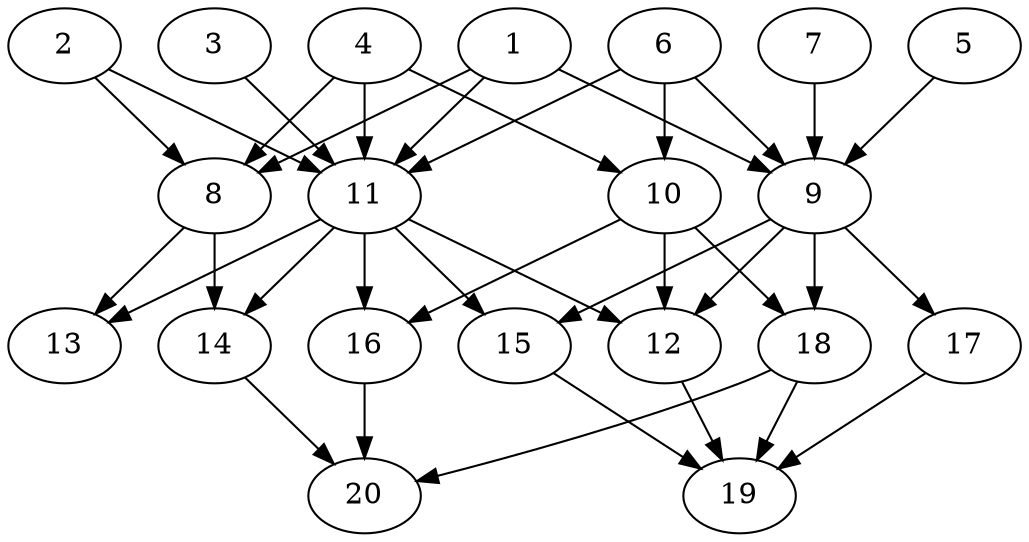 // DAG automatically generated by daggen at Tue Jul 23 14:25:45 2019
// ./daggen --dot -n 20 --ccr 0.4 --fat 0.7 --regular 0.5 --density 0.6 --mindata 5242880 --maxdata 52428800 
digraph G {
  1 [size="47196160", alpha="0.02", expect_size="18878464"] 
  1 -> 8 [size ="18878464"]
  1 -> 9 [size ="18878464"]
  1 -> 11 [size ="18878464"]
  2 [size="120253440", alpha="0.03", expect_size="48101376"] 
  2 -> 8 [size ="48101376"]
  2 -> 11 [size ="48101376"]
  3 [size="74460160", alpha="0.07", expect_size="29784064"] 
  3 -> 11 [size ="29784064"]
  4 [size="29913600", alpha="0.07", expect_size="11965440"] 
  4 -> 8 [size ="11965440"]
  4 -> 10 [size ="11965440"]
  4 -> 11 [size ="11965440"]
  5 [size="81789440", alpha="0.16", expect_size="32715776"] 
  5 -> 9 [size ="32715776"]
  6 [size="78167040", alpha="0.00", expect_size="31266816"] 
  6 -> 9 [size ="31266816"]
  6 -> 10 [size ="31266816"]
  6 -> 11 [size ="31266816"]
  7 [size="28039680", alpha="0.10", expect_size="11215872"] 
  7 -> 9 [size ="11215872"]
  8 [size="110784000", alpha="0.03", expect_size="44313600"] 
  8 -> 13 [size ="44313600"]
  8 -> 14 [size ="44313600"]
  9 [size="19883520", alpha="0.14", expect_size="7953408"] 
  9 -> 12 [size ="7953408"]
  9 -> 15 [size ="7953408"]
  9 -> 17 [size ="7953408"]
  9 -> 18 [size ="7953408"]
  10 [size="69521920", alpha="0.02", expect_size="27808768"] 
  10 -> 12 [size ="27808768"]
  10 -> 16 [size ="27808768"]
  10 -> 18 [size ="27808768"]
  11 [size="79879680", alpha="0.10", expect_size="31951872"] 
  11 -> 12 [size ="31951872"]
  11 -> 13 [size ="31951872"]
  11 -> 14 [size ="31951872"]
  11 -> 15 [size ="31951872"]
  11 -> 16 [size ="31951872"]
  12 [size="91676160", alpha="0.19", expect_size="36670464"] 
  12 -> 19 [size ="36670464"]
  13 [size="107182080", alpha="0.10", expect_size="42872832"] 
  14 [size="29040640", alpha="0.04", expect_size="11616256"] 
  14 -> 20 [size ="11616256"]
  15 [size="69780480", alpha="0.19", expect_size="27912192"] 
  15 -> 19 [size ="27912192"]
  16 [size="46103040", alpha="0.17", expect_size="18441216"] 
  16 -> 20 [size ="18441216"]
  17 [size="48983040", alpha="0.15", expect_size="19593216"] 
  17 -> 19 [size ="19593216"]
  18 [size="106370560", alpha="0.17", expect_size="42548224"] 
  18 -> 19 [size ="42548224"]
  18 -> 20 [size ="42548224"]
  19 [size="125821440", alpha="0.08", expect_size="50328576"] 
  20 [size="90880000", alpha="0.18", expect_size="36352000"] 
}
